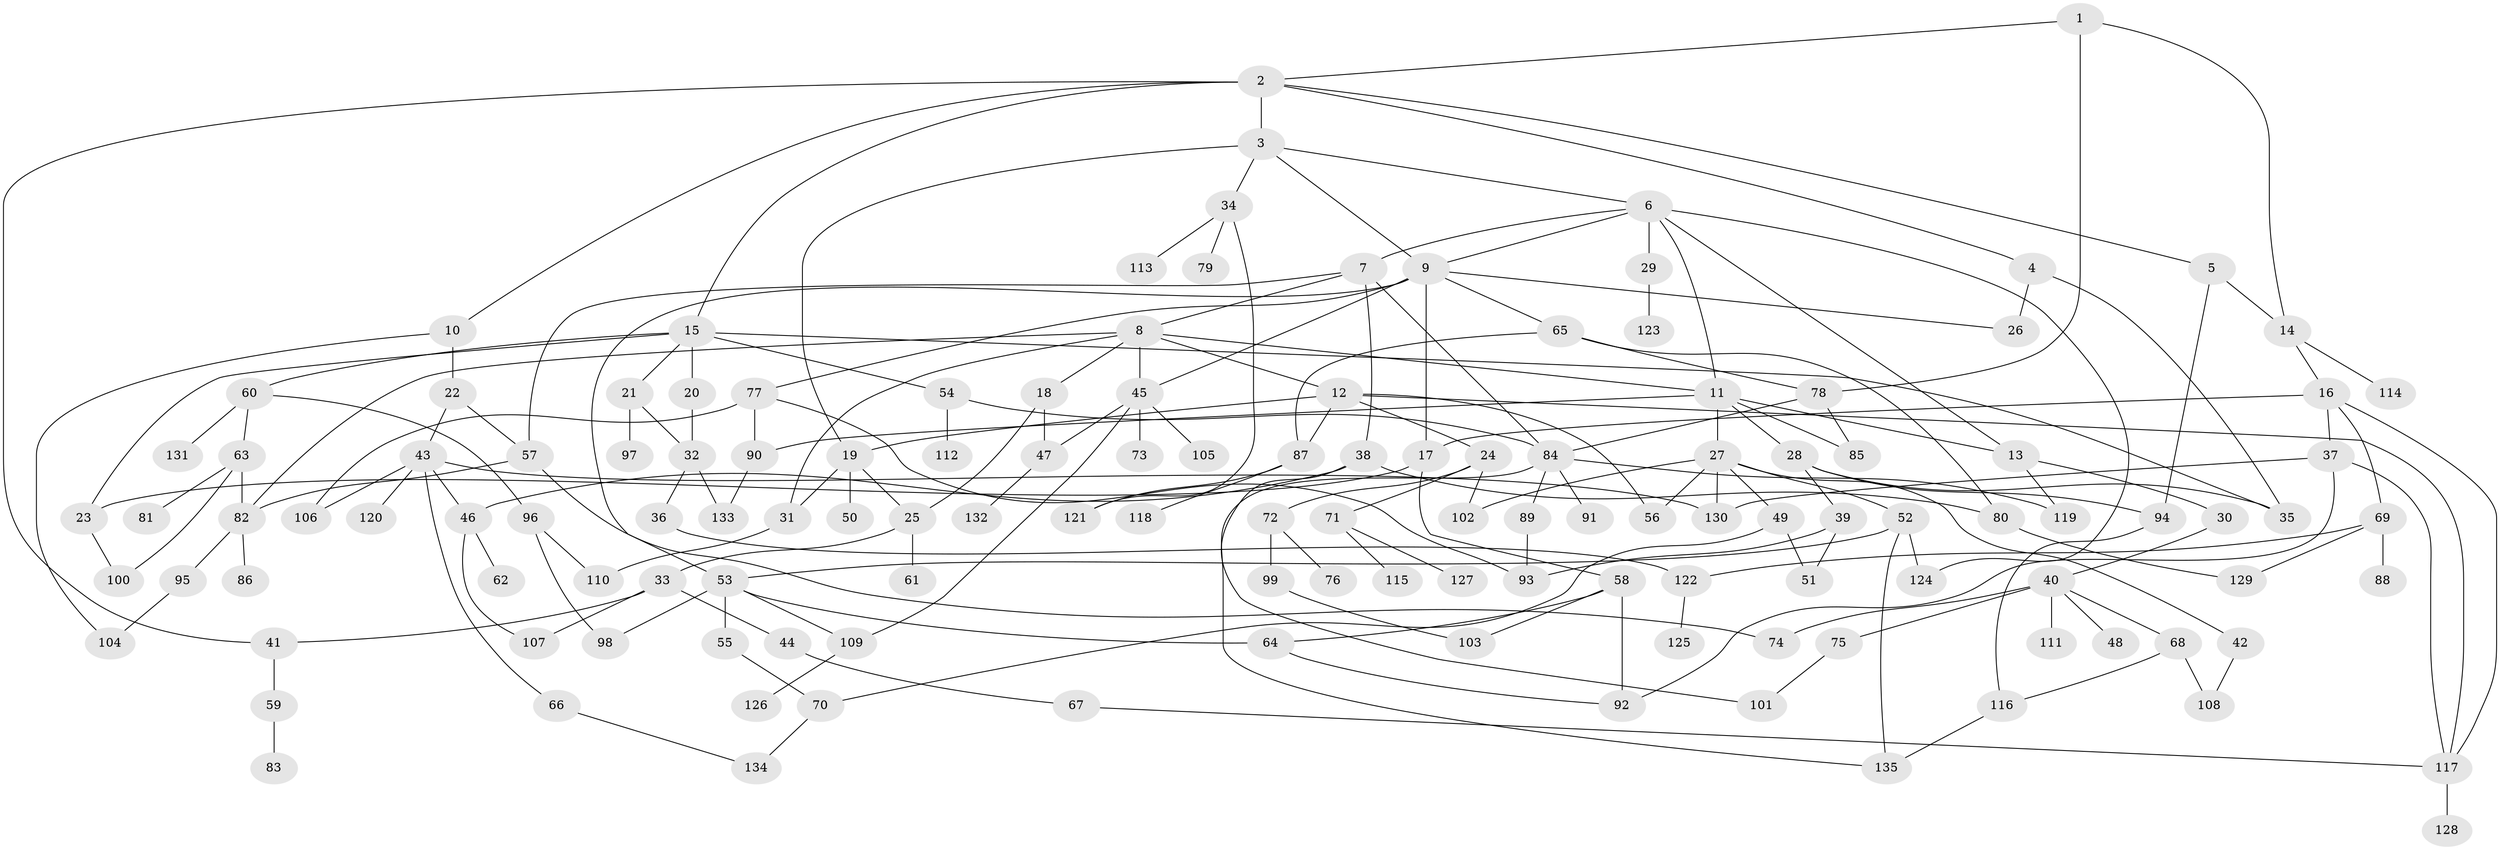 // coarse degree distribution, {5: 0.0967741935483871, 12: 0.03225806451612903, 4: 0.0967741935483871, 3: 0.1827956989247312, 7: 0.053763440860215055, 10: 0.010752688172043012, 2: 0.2903225806451613, 6: 0.03225806451612903, 1: 0.20430107526881722}
// Generated by graph-tools (version 1.1) at 2025/41/03/06/25 10:41:28]
// undirected, 135 vertices, 198 edges
graph export_dot {
graph [start="1"]
  node [color=gray90,style=filled];
  1;
  2;
  3;
  4;
  5;
  6;
  7;
  8;
  9;
  10;
  11;
  12;
  13;
  14;
  15;
  16;
  17;
  18;
  19;
  20;
  21;
  22;
  23;
  24;
  25;
  26;
  27;
  28;
  29;
  30;
  31;
  32;
  33;
  34;
  35;
  36;
  37;
  38;
  39;
  40;
  41;
  42;
  43;
  44;
  45;
  46;
  47;
  48;
  49;
  50;
  51;
  52;
  53;
  54;
  55;
  56;
  57;
  58;
  59;
  60;
  61;
  62;
  63;
  64;
  65;
  66;
  67;
  68;
  69;
  70;
  71;
  72;
  73;
  74;
  75;
  76;
  77;
  78;
  79;
  80;
  81;
  82;
  83;
  84;
  85;
  86;
  87;
  88;
  89;
  90;
  91;
  92;
  93;
  94;
  95;
  96;
  97;
  98;
  99;
  100;
  101;
  102;
  103;
  104;
  105;
  106;
  107;
  108;
  109;
  110;
  111;
  112;
  113;
  114;
  115;
  116;
  117;
  118;
  119;
  120;
  121;
  122;
  123;
  124;
  125;
  126;
  127;
  128;
  129;
  130;
  131;
  132;
  133;
  134;
  135;
  1 -- 2;
  1 -- 14;
  1 -- 78;
  2 -- 3;
  2 -- 4;
  2 -- 5;
  2 -- 10;
  2 -- 15;
  2 -- 41;
  3 -- 6;
  3 -- 34;
  3 -- 9;
  3 -- 19;
  4 -- 26;
  4 -- 35;
  5 -- 14;
  5 -- 94;
  6 -- 7;
  6 -- 9;
  6 -- 11;
  6 -- 13;
  6 -- 29;
  6 -- 124;
  7 -- 8;
  7 -- 38;
  7 -- 57;
  7 -- 84;
  8 -- 12;
  8 -- 18;
  8 -- 31;
  8 -- 82;
  8 -- 11;
  8 -- 45;
  9 -- 45;
  9 -- 65;
  9 -- 77;
  9 -- 26;
  9 -- 53;
  9 -- 17;
  10 -- 22;
  10 -- 104;
  11 -- 27;
  11 -- 28;
  11 -- 85;
  11 -- 13;
  11 -- 90;
  12 -- 19;
  12 -- 24;
  12 -- 87;
  12 -- 117;
  12 -- 56;
  13 -- 30;
  13 -- 119;
  14 -- 16;
  14 -- 114;
  15 -- 20;
  15 -- 21;
  15 -- 23;
  15 -- 35;
  15 -- 54;
  15 -- 60;
  16 -- 17;
  16 -- 37;
  16 -- 69;
  16 -- 117;
  17 -- 58;
  17 -- 23;
  18 -- 25;
  18 -- 47;
  19 -- 50;
  19 -- 25;
  19 -- 31;
  20 -- 32;
  21 -- 97;
  21 -- 32;
  22 -- 43;
  22 -- 57;
  23 -- 100;
  24 -- 71;
  24 -- 72;
  24 -- 102;
  25 -- 33;
  25 -- 61;
  27 -- 42;
  27 -- 49;
  27 -- 52;
  27 -- 56;
  27 -- 130;
  27 -- 102;
  28 -- 39;
  28 -- 94;
  28 -- 35;
  29 -- 123;
  30 -- 40;
  31 -- 110;
  32 -- 36;
  32 -- 133;
  33 -- 41;
  33 -- 44;
  33 -- 107;
  34 -- 79;
  34 -- 113;
  34 -- 121;
  36 -- 122;
  37 -- 92;
  37 -- 130;
  37 -- 117;
  38 -- 46;
  38 -- 101;
  38 -- 80;
  39 -- 51;
  39 -- 93;
  40 -- 48;
  40 -- 68;
  40 -- 74;
  40 -- 75;
  40 -- 111;
  41 -- 59;
  42 -- 108;
  43 -- 66;
  43 -- 120;
  43 -- 130;
  43 -- 46;
  43 -- 106;
  44 -- 67;
  45 -- 47;
  45 -- 73;
  45 -- 105;
  45 -- 109;
  46 -- 62;
  46 -- 107;
  47 -- 132;
  49 -- 70;
  49 -- 51;
  52 -- 53;
  52 -- 124;
  52 -- 135;
  53 -- 55;
  53 -- 109;
  53 -- 64;
  53 -- 98;
  54 -- 84;
  54 -- 112;
  55 -- 70;
  57 -- 74;
  57 -- 82;
  58 -- 64;
  58 -- 92;
  58 -- 103;
  59 -- 83;
  60 -- 63;
  60 -- 96;
  60 -- 131;
  63 -- 81;
  63 -- 82;
  63 -- 100;
  64 -- 92;
  65 -- 78;
  65 -- 80;
  65 -- 87;
  66 -- 134;
  67 -- 117;
  68 -- 116;
  68 -- 108;
  69 -- 88;
  69 -- 122;
  69 -- 129;
  70 -- 134;
  71 -- 115;
  71 -- 127;
  72 -- 76;
  72 -- 99;
  75 -- 101;
  77 -- 90;
  77 -- 93;
  77 -- 106;
  78 -- 85;
  78 -- 84;
  80 -- 129;
  82 -- 86;
  82 -- 95;
  84 -- 89;
  84 -- 91;
  84 -- 119;
  84 -- 135;
  87 -- 118;
  87 -- 121;
  89 -- 93;
  90 -- 133;
  94 -- 116;
  95 -- 104;
  96 -- 98;
  96 -- 110;
  99 -- 103;
  109 -- 126;
  116 -- 135;
  117 -- 128;
  122 -- 125;
}

